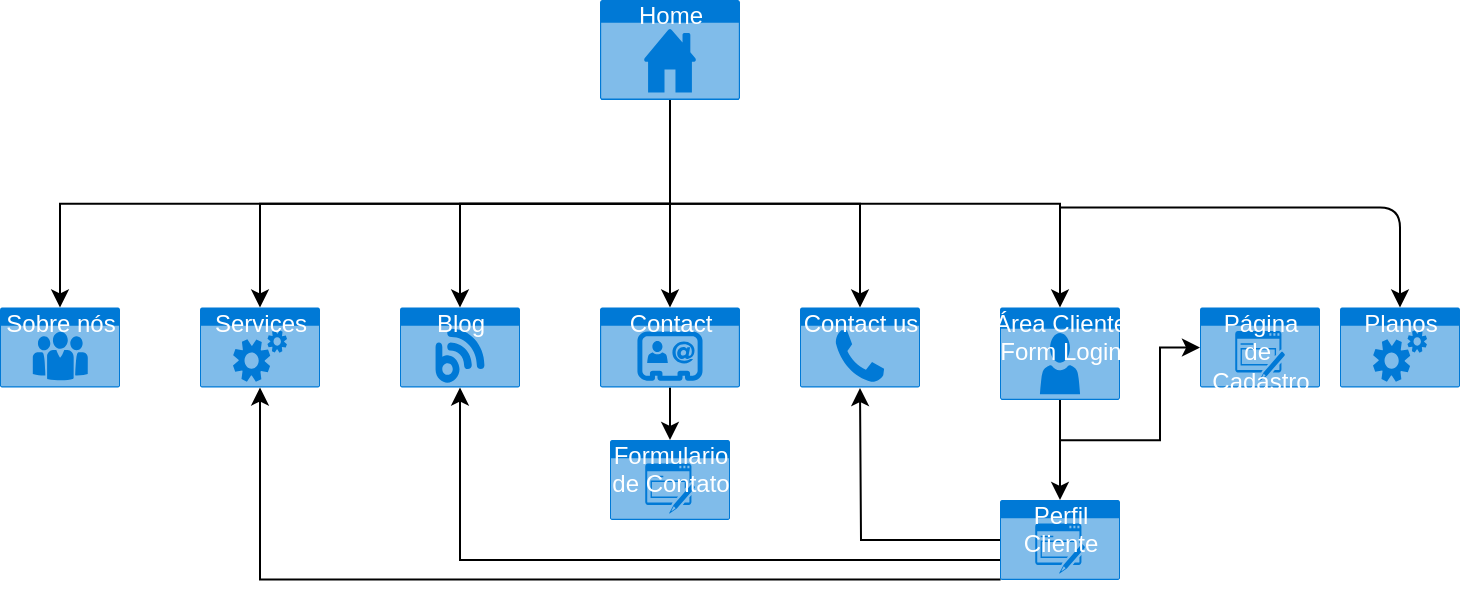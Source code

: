 <mxfile version="13.9.9" type="device"><diagram id="5nl_v0fJvvtQyNzfYVpD" name="Página-1"><mxGraphModel dx="1510" dy="548" grid="1" gridSize="10" guides="1" tooltips="1" connect="1" arrows="1" fold="1" page="1" pageScale="1" pageWidth="827" pageHeight="1169" math="0" shadow="0"><root><mxCell id="0"/><mxCell id="1" parent="0"/><mxCell id="home" value="Home" style="html=1;strokeColor=none;fillColor=#0079D6;labelPosition=center;verticalLabelPosition=middle;verticalAlign=top;align=center;fontSize=12;outlineConnect=0;spacingTop=-6;fontColor=#FFFFFF;shape=mxgraph.sitemap.home;" parent="1" vertex="1"><mxGeometry x="340" y="50" width="70" height="50" as="geometry"/></mxCell><mxCell id="about_us" value="Sobre nós&lt;br&gt;" style="html=1;strokeColor=none;fillColor=#0079D6;labelPosition=center;verticalLabelPosition=middle;verticalAlign=top;align=center;fontSize=12;outlineConnect=0;spacingTop=-6;fontColor=#FFFFFF;shape=mxgraph.sitemap.about_us;" parent="1" vertex="1"><mxGeometry x="40" y="203.75" width="60" height="40" as="geometry"/></mxCell><mxCell id="services" value="Services" style="html=1;strokeColor=none;fillColor=#0079D6;labelPosition=center;verticalLabelPosition=middle;verticalAlign=top;align=center;fontSize=12;outlineConnect=0;spacingTop=-6;fontColor=#FFFFFF;shape=mxgraph.sitemap.services;" parent="1" vertex="1"><mxGeometry x="140" y="203.75" width="60" height="40" as="geometry"/></mxCell><mxCell id="blog" value="Blog" style="html=1;strokeColor=none;fillColor=#0079D6;labelPosition=center;verticalLabelPosition=middle;verticalAlign=top;align=center;fontSize=12;outlineConnect=0;spacingTop=-6;fontColor=#FFFFFF;shape=mxgraph.sitemap.blog;" parent="1" vertex="1"><mxGeometry x="240" y="203.75" width="60" height="40" as="geometry"/></mxCell><mxCell id="7Z5-ChyoGKA9SDQmvwwN-5" style="edgeStyle=orthogonalEdgeStyle;rounded=0;orthogonalLoop=1;jettySize=auto;html=1;exitX=0.5;exitY=1;exitDx=0;exitDy=0;exitPerimeter=0;entryX=0.5;entryY=0;entryDx=0;entryDy=0;entryPerimeter=0;" edge="1" parent="1" source="contact_us_main" target="7Z5-ChyoGKA9SDQmvwwN-4"><mxGeometry relative="1" as="geometry"/></mxCell><mxCell id="contact_us_main" value="Contact" style="html=1;strokeColor=none;fillColor=#0079D6;labelPosition=center;verticalLabelPosition=middle;verticalAlign=top;align=center;fontSize=12;outlineConnect=0;spacingTop=-6;fontColor=#FFFFFF;shape=mxgraph.sitemap.contact;" parent="1" vertex="1"><mxGeometry x="340" y="203.75" width="70" height="40" as="geometry"/></mxCell><mxCell id="contact_us" value="Contact us" style="html=1;strokeColor=none;fillColor=#0079D6;labelPosition=center;verticalLabelPosition=middle;verticalAlign=top;align=center;fontSize=12;outlineConnect=0;spacingTop=-6;fontColor=#FFFFFF;shape=mxgraph.sitemap.contact_us;" parent="1" vertex="1"><mxGeometry x="440" y="203.75" width="60" height="40" as="geometry"/></mxCell><mxCell id="client_area" value="Área Cliente&lt;br&gt;Form Login" style="html=1;strokeColor=none;fillColor=#0079D6;labelPosition=center;verticalLabelPosition=middle;verticalAlign=top;align=center;fontSize=12;outlineConnect=0;spacingTop=-6;fontColor=#FFFFFF;shape=mxgraph.sitemap.user;" parent="1" vertex="1"><mxGeometry x="540" y="203.75" width="60" height="46.25" as="geometry"/></mxCell><mxCell id="7Z5-ChyoGKA9SDQmvwwN-1" style="edgeStyle=orthogonalEdgeStyle;rounded=0;orthogonalLoop=1;jettySize=auto;html=1;exitX=0;exitY=0.5;exitDx=0;exitDy=0;exitPerimeter=0;" edge="1" parent="1" source="client_profile"><mxGeometry relative="1" as="geometry"><mxPoint x="470" y="244" as="targetPoint"/></mxGeometry></mxCell><mxCell id="7Z5-ChyoGKA9SDQmvwwN-2" style="edgeStyle=orthogonalEdgeStyle;rounded=0;orthogonalLoop=1;jettySize=auto;html=1;exitX=0;exitY=0.75;exitDx=0;exitDy=0;exitPerimeter=0;" edge="1" parent="1" source="client_profile" target="blog"><mxGeometry relative="1" as="geometry"><mxPoint x="270" y="250" as="targetPoint"/></mxGeometry></mxCell><mxCell id="7Z5-ChyoGKA9SDQmvwwN-3" style="edgeStyle=orthogonalEdgeStyle;rounded=0;orthogonalLoop=1;jettySize=auto;html=1;exitX=0.005;exitY=0.995;exitDx=0;exitDy=0;exitPerimeter=0;entryX=0.5;entryY=1;entryDx=0;entryDy=0;entryPerimeter=0;" edge="1" parent="1" source="client_profile" target="services"><mxGeometry relative="1" as="geometry"><Array as="points"><mxPoint x="170" y="340"/></Array></mxGeometry></mxCell><mxCell id="client_profile" value="Perfil&lt;br&gt;Cliente" style="html=1;strokeColor=none;fillColor=#0079D6;labelPosition=center;verticalLabelPosition=middle;verticalAlign=top;align=center;fontSize=12;outlineConnect=0;spacingTop=-6;fontColor=#FFFFFF;shape=mxgraph.sitemap.form;" parent="1" vertex="1"><mxGeometry x="540" y="300" width="60" height="40" as="geometry"/></mxCell><mxCell id="register_page" value="Página&lt;br&gt;de&amp;nbsp;&lt;br&gt;Cadastro" style="html=1;strokeColor=none;fillColor=#0079D6;labelPosition=center;verticalLabelPosition=middle;verticalAlign=top;align=center;fontSize=12;outlineConnect=0;spacingTop=-6;fontColor=#FFFFFF;shape=mxgraph.sitemap.form;" parent="1" vertex="1"><mxGeometry x="640" y="203.75" width="60" height="40" as="geometry"/></mxCell><mxCell id="edge_home_about_us" style="edgeStyle=orthogonalEdgeStyle;rounded=0;orthogonalLoop=1;jettySize=auto;html=1;exitX=0.5;exitY=1;exitDx=0;exitDy=0;exitPerimeter=0;" parent="1" source="home" target="about_us" edge="1"><mxGeometry relative="1" as="geometry"/></mxCell><mxCell id="edge_home_services" style="edgeStyle=orthogonalEdgeStyle;rounded=0;orthogonalLoop=1;jettySize=auto;html=1;exitX=0.5;exitY=1;exitDx=0;exitDy=0;exitPerimeter=0;" parent="1" source="home" target="services" edge="1"><mxGeometry relative="1" as="geometry"/></mxCell><mxCell id="edge_home_blog" style="edgeStyle=orthogonalEdgeStyle;rounded=0;orthogonalLoop=1;jettySize=auto;html=1;exitX=0.5;exitY=1;exitDx=0;exitDy=0;exitPerimeter=0;" parent="1" source="home" target="blog" edge="1"><mxGeometry relative="1" as="geometry"/></mxCell><mxCell id="edge_home_contact_us_main" style="edgeStyle=orthogonalEdgeStyle;rounded=0;orthogonalLoop=1;jettySize=auto;html=1;exitX=0.5;exitY=1;exitDx=0;exitDy=0;exitPerimeter=0;" parent="1" source="home" target="contact_us_main" edge="1"><mxGeometry relative="1" as="geometry"/></mxCell><mxCell id="edge_home_contact_us" style="edgeStyle=orthogonalEdgeStyle;rounded=0;orthogonalLoop=1;jettySize=auto;html=1;exitX=0.5;exitY=1;exitDx=0;exitDy=0;exitPerimeter=0;" parent="1" source="home" target="contact_us" edge="1"><mxGeometry relative="1" as="geometry"/></mxCell><mxCell id="edge_home_client_area" style="edgeStyle=orthogonalEdgeStyle;rounded=0;orthogonalLoop=1;jettySize=auto;html=1;exitX=0.5;exitY=1;exitDx=0;exitDy=0;exitPerimeter=0;" parent="1" source="home" target="client_area" edge="1"><mxGeometry relative="1" as="geometry"/></mxCell><mxCell id="edge_client_area_profile" style="edgeStyle=orthogonalEdgeStyle;rounded=0;orthogonalLoop=1;jettySize=auto;html=1;exitX=0.5;exitY=1;exitDx=0;exitDy=0;exitPerimeter=0;" parent="1" source="client_area" target="client_profile" edge="1"><mxGeometry relative="1" as="geometry"/></mxCell><mxCell id="edge_client_area_register" style="edgeStyle=orthogonalEdgeStyle;rounded=0;orthogonalLoop=1;jettySize=auto;html=1;exitX=0.5;exitY=1;exitDx=0;exitDy=0;exitPerimeter=0;" parent="1" source="client_area" target="register_page" edge="1"><mxGeometry relative="1" as="geometry"/></mxCell><mxCell id="7Z5-ChyoGKA9SDQmvwwN-4" value="Formulario&lt;br&gt;de Contato" style="html=1;strokeColor=none;fillColor=#0079D6;labelPosition=center;verticalLabelPosition=middle;verticalAlign=top;align=center;fontSize=12;outlineConnect=0;spacingTop=-6;fontColor=#FFFFFF;shape=mxgraph.sitemap.form;" vertex="1" parent="1"><mxGeometry x="345" y="270" width="60" height="40" as="geometry"/></mxCell><mxCell id="7Z5-ChyoGKA9SDQmvwwN-6" value="Planos" style="html=1;strokeColor=none;fillColor=#0079D6;labelPosition=center;verticalLabelPosition=middle;verticalAlign=top;align=center;fontSize=12;outlineConnect=0;spacingTop=-6;fontColor=#FFFFFF;shape=mxgraph.sitemap.services;" vertex="1" parent="1"><mxGeometry x="710" y="203.75" width="60" height="40" as="geometry"/></mxCell><mxCell id="7Z5-ChyoGKA9SDQmvwwN-7" value="" style="endArrow=classic;html=1;" edge="1" parent="1"><mxGeometry width="50" height="50" relative="1" as="geometry"><mxPoint x="570" y="153.75" as="sourcePoint"/><mxPoint x="740" y="203.75" as="targetPoint"/><Array as="points"><mxPoint x="740" y="153.75"/></Array></mxGeometry></mxCell></root></mxGraphModel></diagram></mxfile>